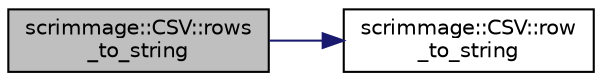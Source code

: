 digraph "scrimmage::CSV::rows_to_string"
{
 // LATEX_PDF_SIZE
  edge [fontname="Helvetica",fontsize="10",labelfontname="Helvetica",labelfontsize="10"];
  node [fontname="Helvetica",fontsize="10",shape=record];
  rankdir="LR";
  Node1 [label="scrimmage::CSV::rows\l_to_string",height=0.2,width=0.4,color="black", fillcolor="grey75", style="filled", fontcolor="black",tooltip=" "];
  Node1 -> Node2 [color="midnightblue",fontsize="10",style="solid",fontname="Helvetica"];
  Node2 [label="scrimmage::CSV::row\l_to_string",height=0.2,width=0.4,color="black", fillcolor="white", style="filled",URL="$classscrimmage_1_1CSV.html#ad8675ee772fcba677c575b313e4a6cb7",tooltip=" "];
}
